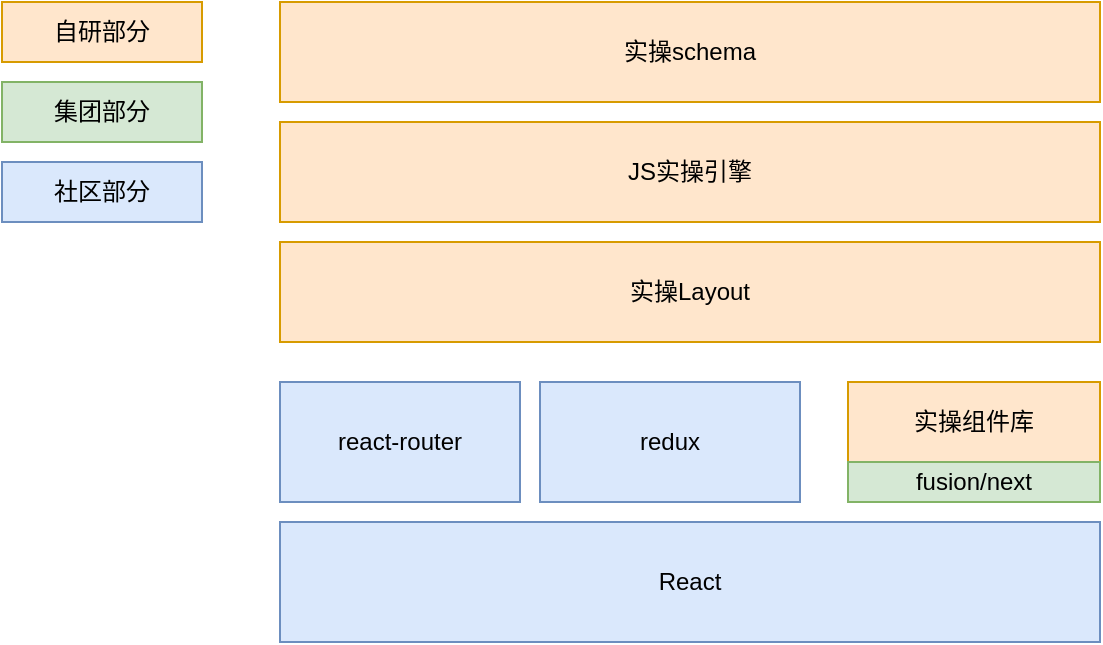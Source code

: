 <mxfile version="14.0.1" type="github">
  <diagram id="FHZRUb3X4ZpLnHbo7fDI" name="第 1 页">
    <mxGraphModel dx="946" dy="623" grid="1" gridSize="10" guides="1" tooltips="1" connect="1" arrows="1" fold="1" page="1" pageScale="1" pageWidth="827" pageHeight="1169" math="0" shadow="0">
      <root>
        <mxCell id="0" />
        <mxCell id="1" parent="0" />
        <mxCell id="HWDgXX7zNxyFO7DlqwoO-1" value="React" style="rounded=0;whiteSpace=wrap;html=1;fillColor=#dae8fc;strokeColor=#6c8ebf;" vertex="1" parent="1">
          <mxGeometry x="209" y="390" width="410" height="60" as="geometry" />
        </mxCell>
        <mxCell id="HWDgXX7zNxyFO7DlqwoO-2" value="react-router" style="rounded=0;whiteSpace=wrap;html=1;fillColor=#dae8fc;strokeColor=#6c8ebf;" vertex="1" parent="1">
          <mxGeometry x="209" y="320" width="120" height="60" as="geometry" />
        </mxCell>
        <mxCell id="HWDgXX7zNxyFO7DlqwoO-3" value="redux" style="rounded=0;whiteSpace=wrap;html=1;fillColor=#dae8fc;strokeColor=#6c8ebf;" vertex="1" parent="1">
          <mxGeometry x="339" y="320" width="130" height="60" as="geometry" />
        </mxCell>
        <mxCell id="HWDgXX7zNxyFO7DlqwoO-4" value="实操组件库" style="rounded=0;whiteSpace=wrap;html=1;align=center;verticalAlign=middle;fillColor=#ffe6cc;strokeColor=#d79b00;" vertex="1" parent="1">
          <mxGeometry x="493" y="320" width="126" height="40" as="geometry" />
        </mxCell>
        <mxCell id="HWDgXX7zNxyFO7DlqwoO-5" value="fusion/next" style="rounded=0;whiteSpace=wrap;html=1;fillColor=#d5e8d4;strokeColor=#82b366;" vertex="1" parent="1">
          <mxGeometry x="493" y="360" width="126" height="20" as="geometry" />
        </mxCell>
        <mxCell id="HWDgXX7zNxyFO7DlqwoO-6" value="实操Layout" style="rounded=0;whiteSpace=wrap;html=1;align=center;fillColor=#ffe6cc;strokeColor=#d79b00;" vertex="1" parent="1">
          <mxGeometry x="209" y="250" width="410" height="50" as="geometry" />
        </mxCell>
        <mxCell id="HWDgXX7zNxyFO7DlqwoO-7" value="实操schema" style="rounded=0;whiteSpace=wrap;html=1;align=center;fillColor=#ffe6cc;strokeColor=#d79b00;" vertex="1" parent="1">
          <mxGeometry x="209" y="130" width="410" height="50" as="geometry" />
        </mxCell>
        <mxCell id="HWDgXX7zNxyFO7DlqwoO-8" value="JS实操引擎" style="rounded=0;whiteSpace=wrap;html=1;align=center;fillColor=#ffe6cc;strokeColor=#d79b00;" vertex="1" parent="1">
          <mxGeometry x="209" y="190" width="410" height="50" as="geometry" />
        </mxCell>
        <mxCell id="HWDgXX7zNxyFO7DlqwoO-9" value="自研部分" style="rounded=0;whiteSpace=wrap;html=1;align=center;fillColor=#ffe6cc;strokeColor=#d79b00;" vertex="1" parent="1">
          <mxGeometry x="70" y="130" width="100" height="30" as="geometry" />
        </mxCell>
        <mxCell id="HWDgXX7zNxyFO7DlqwoO-10" value="集团部分" style="rounded=0;whiteSpace=wrap;html=1;align=center;fillColor=#d5e8d4;strokeColor=#82b366;" vertex="1" parent="1">
          <mxGeometry x="70" y="170" width="100" height="30" as="geometry" />
        </mxCell>
        <mxCell id="HWDgXX7zNxyFO7DlqwoO-11" value="社区部分" style="rounded=0;whiteSpace=wrap;html=1;align=center;fillColor=#dae8fc;strokeColor=#6c8ebf;" vertex="1" parent="1">
          <mxGeometry x="70" y="210" width="100" height="30" as="geometry" />
        </mxCell>
      </root>
    </mxGraphModel>
  </diagram>
</mxfile>
